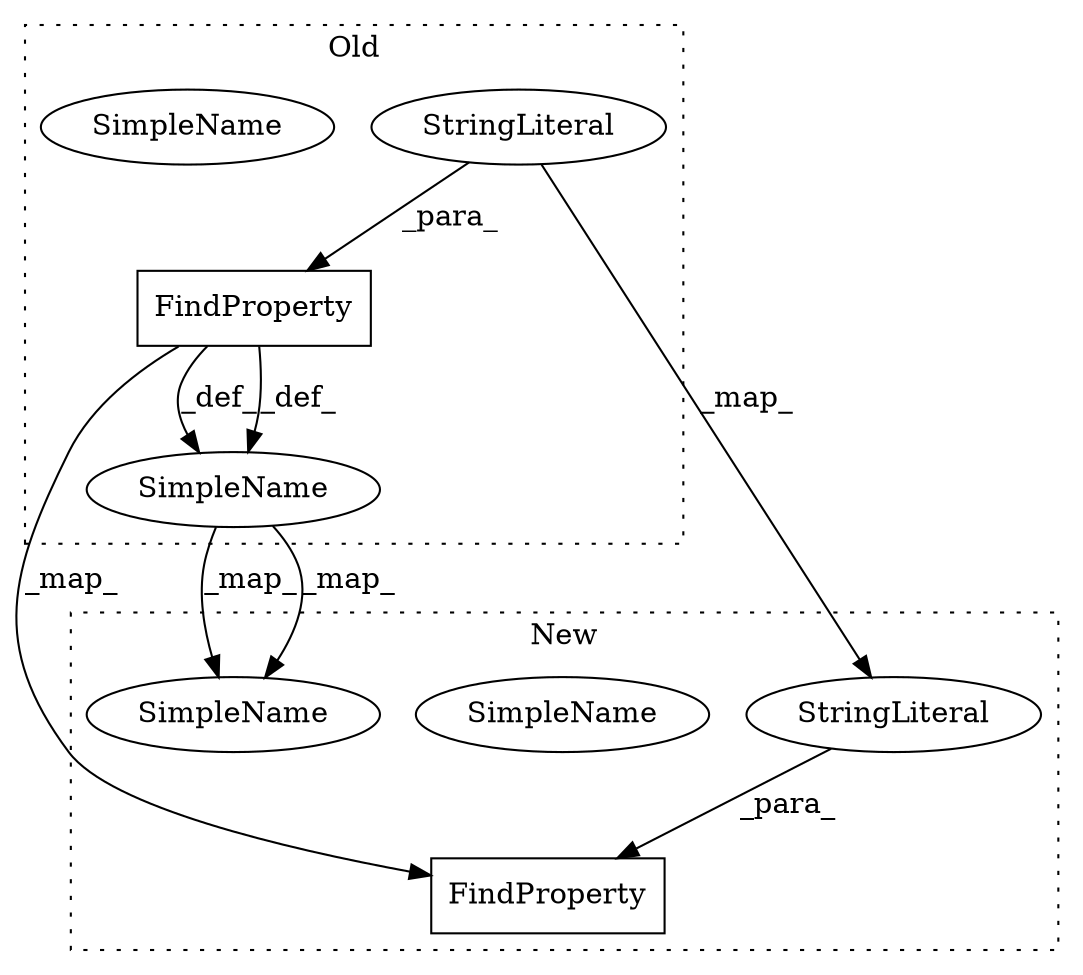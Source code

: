 digraph G {
subgraph cluster0 {
1 [label="FindProperty" a="32" s="1851,1878" l="13,1" shape="box"];
4 [label="StringLiteral" a="45" s="1864" l="14" shape="ellipse"];
5 [label="SimpleName" a="42" s="1814" l="17" shape="ellipse"];
8 [label="SimpleName" a="42" s="1814" l="17" shape="ellipse"];
label = "Old";
style="dotted";
}
subgraph cluster1 {
2 [label="FindProperty" a="32" s="1723,1749" l="13,1" shape="box"];
3 [label="StringLiteral" a="45" s="1736" l="13" shape="ellipse"];
6 [label="SimpleName" a="42" s="1755" l="19" shape="ellipse"];
7 [label="SimpleName" a="42" s="1755" l="19" shape="ellipse"];
label = "New";
style="dotted";
}
1 -> 8 [label="_def_"];
1 -> 2 [label="_map_"];
1 -> 8 [label="_def_"];
3 -> 2 [label="_para_"];
4 -> 1 [label="_para_"];
4 -> 3 [label="_map_"];
8 -> 7 [label="_map_"];
8 -> 7 [label="_map_"];
}
